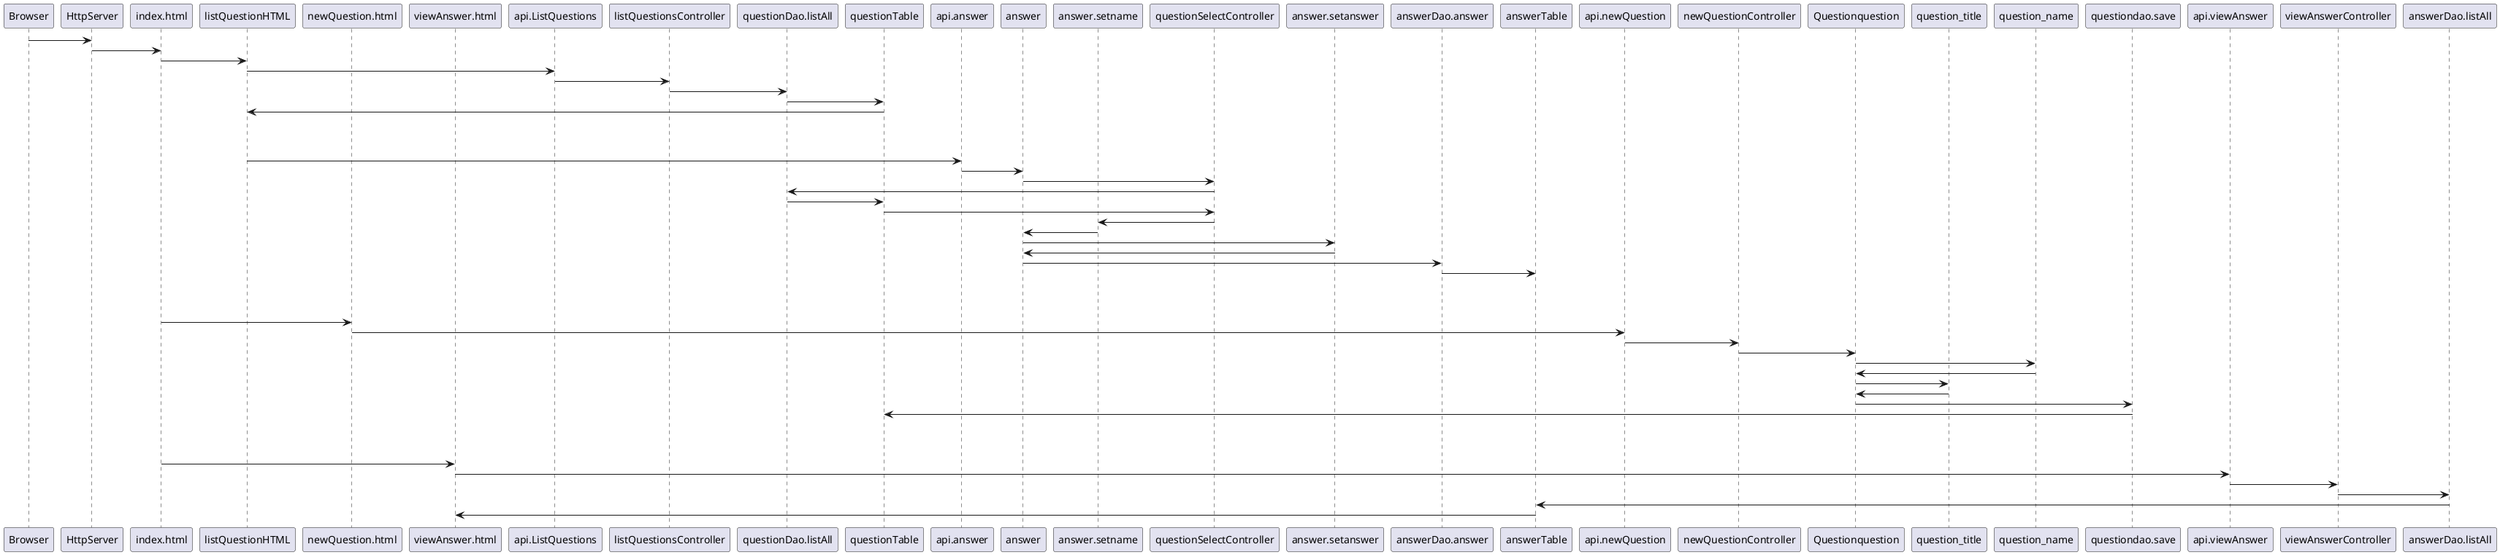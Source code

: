 @startuml
participant Browser
participant HttpServer
participant index.html
participant listQuestionHTML
participant newQuestion.html
participant viewAnswer.html
participant api.ListQuestions
participant listQuestionsController
participant questionDao.listAll
participant questionTable

Browser -> HttpServer
HttpServer -> index.html

index.html -> listQuestionHTML
listQuestionHTML -> api.ListQuestions
api.ListQuestions -> listQuestionsController
listQuestionsController -> questionDao.listAll
questionDao.listAll -> questionTable
questionTable-> listQuestionHTML

break
break

participant api.answer
participant answer
participant answer.setname
participant questionSelectController
participant answer.setanswer
participant answerDao.answer
participant answerTable

listQuestionHTML -> api.answer
api.answer -> answer
answer -> questionSelectController
questionSelectController -> questionDao.listAll
questionDao.listAll -> questionTable
questionTable -> questionSelectController
questionSelectController -> answer.setname
answer.setname -> answer
answer -> answer.setanswer
answer <- answer.setanswer
answer -> answerDao.answer
answerDao.answer -> answerTable

break
break

participant api.newQuestion
participant newQuestionController
participant Questionquestion
participant question_title
participant question_name
participant questiondao.save

index.html -> newQuestion.html
newQuestion.html -> api.newQuestion
api.newQuestion -> newQuestionController
newQuestionController -> Questionquestion
Questionquestion -> question_name
Questionquestion <- question_name
Questionquestion -> question_title
Questionquestion <- question_title
Questionquestion -> questiondao.save
questiondao.save -> questionTable

break
break

participant api.viewAnswer
participant viewAnswerController
participant answerDao.listAll

index.html -> viewAnswer.html
viewAnswer.html -> api.viewAnswer
api.viewAnswer -> viewAnswerController
viewAnswerController -> answerDao.listAll
answerDao.listAll -> answerTable
answerTable -> viewAnswer.html

@enduml